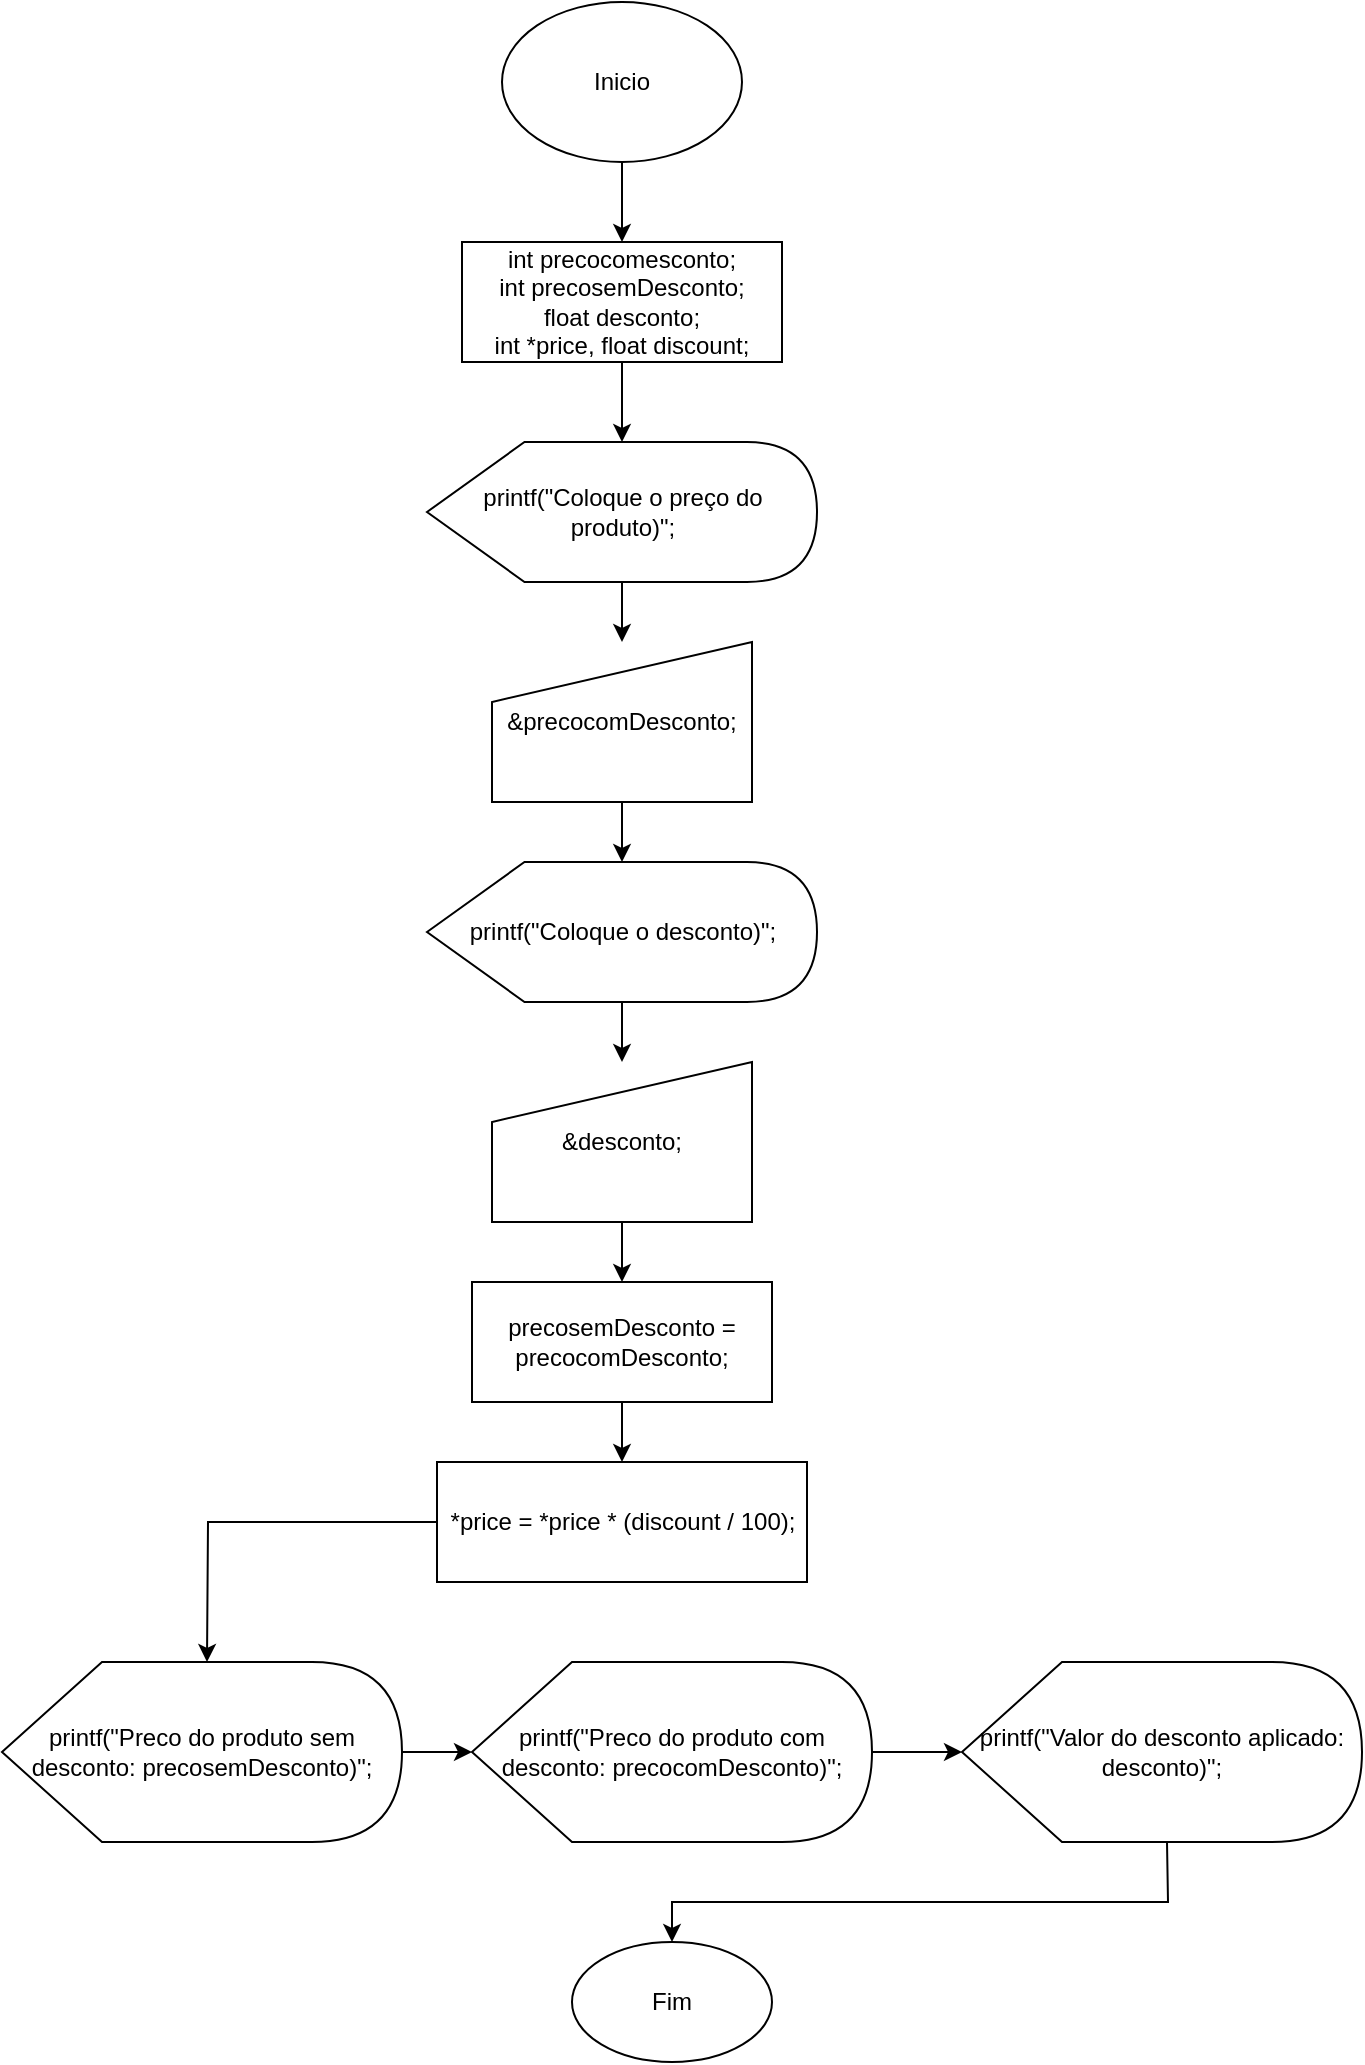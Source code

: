 <mxfile version="23.1.8" type="device">
  <diagram name="Page-1" id="DcTuXLaZdFANY0PcZAgU">
    <mxGraphModel dx="794" dy="412" grid="1" gridSize="10" guides="1" tooltips="1" connect="1" arrows="1" fold="1" page="1" pageScale="1" pageWidth="850" pageHeight="1100" math="0" shadow="0">
      <root>
        <mxCell id="0" />
        <mxCell id="1" parent="0" />
        <mxCell id="9_lnwiY_wpuFx7aFg6oS-3" value="" style="edgeStyle=orthogonalEdgeStyle;rounded=0;orthogonalLoop=1;jettySize=auto;html=1;" edge="1" parent="1" source="9_lnwiY_wpuFx7aFg6oS-1" target="9_lnwiY_wpuFx7aFg6oS-2">
          <mxGeometry relative="1" as="geometry" />
        </mxCell>
        <mxCell id="9_lnwiY_wpuFx7aFg6oS-1" value="Inicio" style="ellipse;whiteSpace=wrap;html=1;" vertex="1" parent="1">
          <mxGeometry x="340" y="10" width="120" height="80" as="geometry" />
        </mxCell>
        <mxCell id="9_lnwiY_wpuFx7aFg6oS-5" value="" style="edgeStyle=orthogonalEdgeStyle;rounded=0;orthogonalLoop=1;jettySize=auto;html=1;" edge="1" parent="1" source="9_lnwiY_wpuFx7aFg6oS-2" target="9_lnwiY_wpuFx7aFg6oS-4">
          <mxGeometry relative="1" as="geometry" />
        </mxCell>
        <mxCell id="9_lnwiY_wpuFx7aFg6oS-2" value="int precocomesconto;&lt;br&gt;int precosemDesconto;&lt;br&gt;float desconto;&lt;br&gt;int *price, float discount;" style="rounded=0;whiteSpace=wrap;html=1;" vertex="1" parent="1">
          <mxGeometry x="320" y="130" width="160" height="60" as="geometry" />
        </mxCell>
        <mxCell id="9_lnwiY_wpuFx7aFg6oS-7" value="" style="edgeStyle=orthogonalEdgeStyle;rounded=0;orthogonalLoop=1;jettySize=auto;html=1;" edge="1" parent="1" source="9_lnwiY_wpuFx7aFg6oS-4" target="9_lnwiY_wpuFx7aFg6oS-6">
          <mxGeometry relative="1" as="geometry" />
        </mxCell>
        <mxCell id="9_lnwiY_wpuFx7aFg6oS-4" value="printf(&quot;Coloque o preço do produto)&quot;;" style="shape=display;whiteSpace=wrap;html=1;" vertex="1" parent="1">
          <mxGeometry x="302.5" y="230" width="195" height="70" as="geometry" />
        </mxCell>
        <mxCell id="9_lnwiY_wpuFx7aFg6oS-9" value="" style="edgeStyle=orthogonalEdgeStyle;rounded=0;orthogonalLoop=1;jettySize=auto;html=1;" edge="1" parent="1" source="9_lnwiY_wpuFx7aFg6oS-6" target="9_lnwiY_wpuFx7aFg6oS-8">
          <mxGeometry relative="1" as="geometry" />
        </mxCell>
        <mxCell id="9_lnwiY_wpuFx7aFg6oS-6" value="&amp;amp;precocomDesconto;" style="shape=manualInput;whiteSpace=wrap;html=1;" vertex="1" parent="1">
          <mxGeometry x="335" y="330" width="130" height="80" as="geometry" />
        </mxCell>
        <mxCell id="9_lnwiY_wpuFx7aFg6oS-11" value="" style="edgeStyle=orthogonalEdgeStyle;rounded=0;orthogonalLoop=1;jettySize=auto;html=1;" edge="1" parent="1" source="9_lnwiY_wpuFx7aFg6oS-8" target="9_lnwiY_wpuFx7aFg6oS-10">
          <mxGeometry relative="1" as="geometry" />
        </mxCell>
        <mxCell id="9_lnwiY_wpuFx7aFg6oS-8" value="printf(&quot;Coloque o desconto)&quot;;" style="shape=display;whiteSpace=wrap;html=1;" vertex="1" parent="1">
          <mxGeometry x="302.5" y="440" width="195" height="70" as="geometry" />
        </mxCell>
        <mxCell id="9_lnwiY_wpuFx7aFg6oS-13" value="" style="edgeStyle=orthogonalEdgeStyle;rounded=0;orthogonalLoop=1;jettySize=auto;html=1;" edge="1" parent="1" source="9_lnwiY_wpuFx7aFg6oS-10" target="9_lnwiY_wpuFx7aFg6oS-12">
          <mxGeometry relative="1" as="geometry" />
        </mxCell>
        <mxCell id="9_lnwiY_wpuFx7aFg6oS-10" value="&amp;amp;desconto;" style="shape=manualInput;whiteSpace=wrap;html=1;" vertex="1" parent="1">
          <mxGeometry x="335" y="540" width="130" height="80" as="geometry" />
        </mxCell>
        <mxCell id="9_lnwiY_wpuFx7aFg6oS-15" value="" style="edgeStyle=orthogonalEdgeStyle;rounded=0;orthogonalLoop=1;jettySize=auto;html=1;" edge="1" parent="1" source="9_lnwiY_wpuFx7aFg6oS-12" target="9_lnwiY_wpuFx7aFg6oS-14">
          <mxGeometry relative="1" as="geometry" />
        </mxCell>
        <mxCell id="9_lnwiY_wpuFx7aFg6oS-12" value="precosemDesconto = precocomDesconto;" style="rounded=0;whiteSpace=wrap;html=1;" vertex="1" parent="1">
          <mxGeometry x="325" y="650" width="150" height="60" as="geometry" />
        </mxCell>
        <mxCell id="9_lnwiY_wpuFx7aFg6oS-14" value="*price = *price * (discount / 100);" style="rounded=0;whiteSpace=wrap;html=1;" vertex="1" parent="1">
          <mxGeometry x="307.5" y="740" width="185" height="60" as="geometry" />
        </mxCell>
        <mxCell id="9_lnwiY_wpuFx7aFg6oS-18" value="" style="edgeStyle=orthogonalEdgeStyle;rounded=0;orthogonalLoop=1;jettySize=auto;html=1;" edge="1" parent="1" source="9_lnwiY_wpuFx7aFg6oS-16" target="9_lnwiY_wpuFx7aFg6oS-17">
          <mxGeometry relative="1" as="geometry" />
        </mxCell>
        <mxCell id="9_lnwiY_wpuFx7aFg6oS-16" value="printf(&quot;Preco do produto sem desconto: precosemDesconto)&quot;;" style="shape=display;whiteSpace=wrap;html=1;" vertex="1" parent="1">
          <mxGeometry x="90" y="840" width="200" height="90" as="geometry" />
        </mxCell>
        <mxCell id="9_lnwiY_wpuFx7aFg6oS-20" value="" style="edgeStyle=orthogonalEdgeStyle;rounded=0;orthogonalLoop=1;jettySize=auto;html=1;" edge="1" parent="1" source="9_lnwiY_wpuFx7aFg6oS-17" target="9_lnwiY_wpuFx7aFg6oS-19">
          <mxGeometry relative="1" as="geometry" />
        </mxCell>
        <mxCell id="9_lnwiY_wpuFx7aFg6oS-17" value="printf(&quot;Preco do produto com desconto: precocomDesconto)&quot;;" style="shape=display;whiteSpace=wrap;html=1;" vertex="1" parent="1">
          <mxGeometry x="325" y="840" width="200" height="90" as="geometry" />
        </mxCell>
        <mxCell id="9_lnwiY_wpuFx7aFg6oS-19" value="printf(&quot;Valor do desconto aplicado: desconto)&quot;;" style="shape=display;whiteSpace=wrap;html=1;" vertex="1" parent="1">
          <mxGeometry x="570" y="840" width="200" height="90" as="geometry" />
        </mxCell>
        <mxCell id="9_lnwiY_wpuFx7aFg6oS-21" value="" style="endArrow=classic;html=1;rounded=0;exitX=0;exitY=0.5;exitDx=0;exitDy=0;entryX=0;entryY=0;entryDx=102.5;entryDy=0;entryPerimeter=0;" edge="1" parent="1" source="9_lnwiY_wpuFx7aFg6oS-14" target="9_lnwiY_wpuFx7aFg6oS-16">
          <mxGeometry width="50" height="50" relative="1" as="geometry">
            <mxPoint x="180" y="790" as="sourcePoint" />
            <mxPoint x="230" y="740" as="targetPoint" />
            <Array as="points">
              <mxPoint x="193" y="770" />
            </Array>
          </mxGeometry>
        </mxCell>
        <mxCell id="9_lnwiY_wpuFx7aFg6oS-23" value="Fim" style="ellipse;whiteSpace=wrap;html=1;" vertex="1" parent="1">
          <mxGeometry x="375" y="980" width="100" height="60" as="geometry" />
        </mxCell>
        <mxCell id="9_lnwiY_wpuFx7aFg6oS-24" value="" style="endArrow=classic;html=1;rounded=0;exitX=0;exitY=0;exitDx=102.5;exitDy=90;exitPerimeter=0;entryX=0.5;entryY=0;entryDx=0;entryDy=0;" edge="1" parent="1" source="9_lnwiY_wpuFx7aFg6oS-19" target="9_lnwiY_wpuFx7aFg6oS-23">
          <mxGeometry width="50" height="50" relative="1" as="geometry">
            <mxPoint x="590" y="1010" as="sourcePoint" />
            <mxPoint x="640" y="960" as="targetPoint" />
            <Array as="points">
              <mxPoint x="673" y="960" />
              <mxPoint x="425" y="960" />
            </Array>
          </mxGeometry>
        </mxCell>
      </root>
    </mxGraphModel>
  </diagram>
</mxfile>
